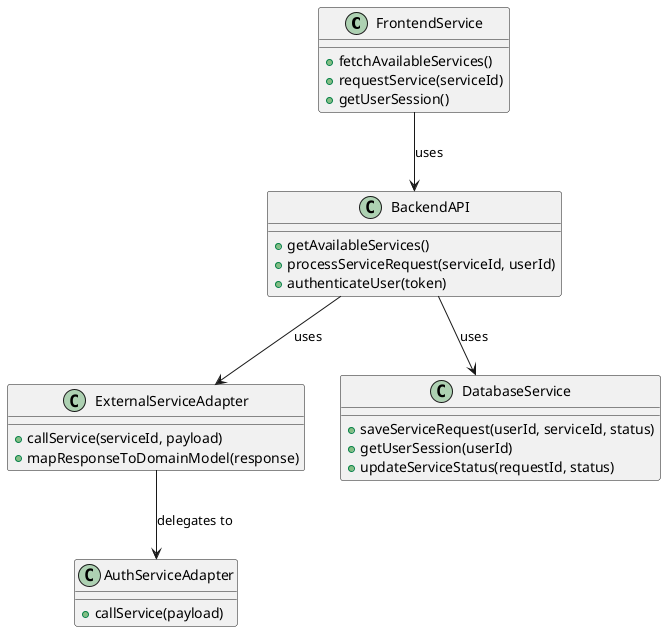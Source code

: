 @startuml

class FrontendService {
    +fetchAvailableServices()
    +requestService(serviceId)
    +getUserSession()
}

class BackendAPI {
    +getAvailableServices()
    +processServiceRequest(serviceId, userId)
    +authenticateUser(token)
}

class ExternalServiceAdapter {
    +callService(serviceId, payload)
    +mapResponseToDomainModel(response)
}

class AuthServiceAdapter {
    +callService(payload)
}

class DatabaseService {
    +saveServiceRequest(userId, serviceId, status)
    +getUserSession(userId)
    +updateServiceStatus(requestId, status)
}

FrontendService --> BackendAPI : uses
BackendAPI --> ExternalServiceAdapter : uses
BackendAPI --> DatabaseService : uses
ExternalServiceAdapter --> AuthServiceAdapter : delegates to

@enduml
